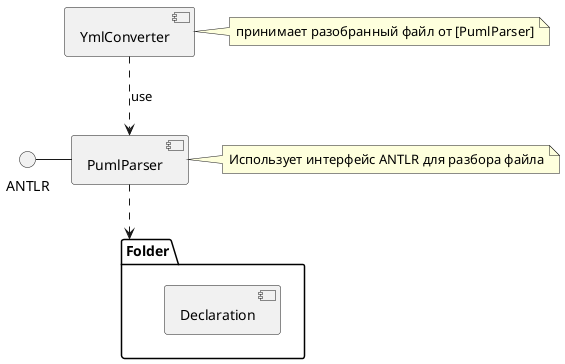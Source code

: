 @startuml
'https://plantuml.com/component-diagram

ANTLR - [PumlParser]
[YmlConverter] ..> [PumlParser] : use
[PumlParser] ..> [Folder]

note right of [YmlConverter]
    принимает разобранный файл от [PumlParser]
end note

note right of [PumlParser]
    Использует интерфейс ANTLR для разбора файла
end note
database "Folder" {
    folder "Folder" {
        [Declaration]
    }
}
@enduml